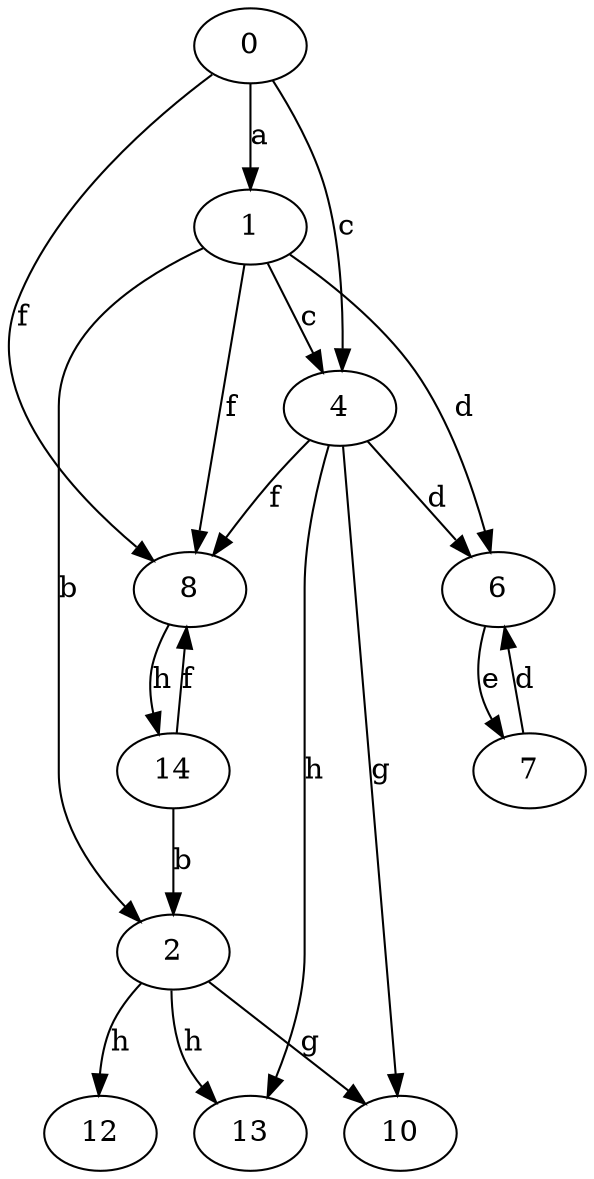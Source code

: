 strict digraph  {
0;
1;
2;
4;
6;
7;
8;
10;
12;
13;
14;
0 -> 1  [label=a];
0 -> 4  [label=c];
0 -> 8  [label=f];
1 -> 2  [label=b];
1 -> 4  [label=c];
1 -> 6  [label=d];
1 -> 8  [label=f];
2 -> 10  [label=g];
2 -> 12  [label=h];
2 -> 13  [label=h];
4 -> 6  [label=d];
4 -> 8  [label=f];
4 -> 10  [label=g];
4 -> 13  [label=h];
6 -> 7  [label=e];
7 -> 6  [label=d];
8 -> 14  [label=h];
14 -> 2  [label=b];
14 -> 8  [label=f];
}
